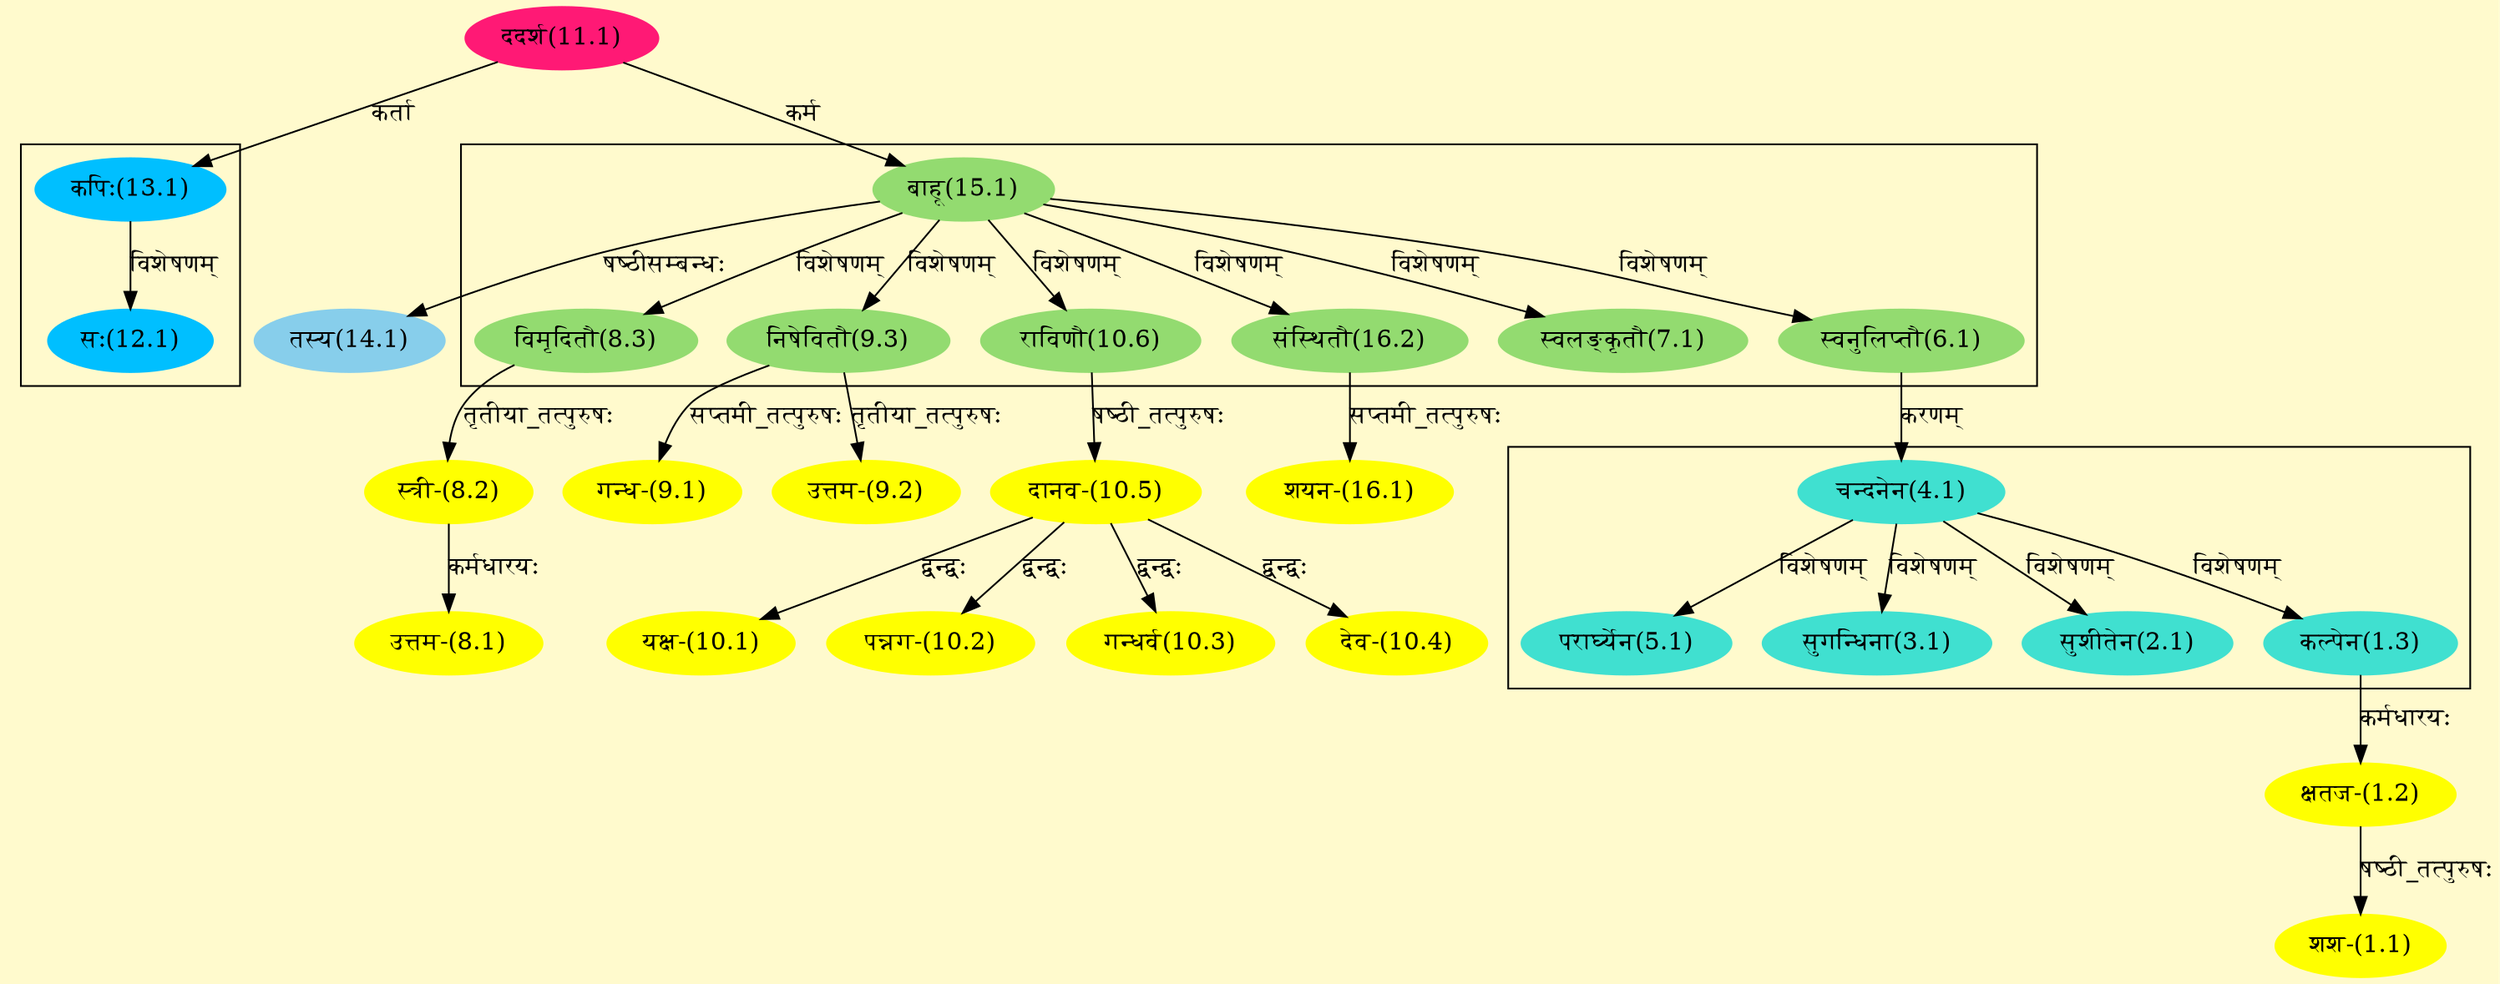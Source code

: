digraph G{
rankdir=BT;
 compound=true;
 bgcolor="lemonchiffon1";

subgraph cluster_1{
Node1_3 [style=filled, color="#40E0D0" label = "कल्पेन(1.3)"]
Node4_1 [style=filled, color="#40E0D0" label = "चन्दनेन(4.1)"]
Node2_1 [style=filled, color="#40E0D0" label = "सुशीतेन(2.1)"]
Node3_1 [style=filled, color="#40E0D0" label = "सुगन्धिना(3.1)"]
Node5_1 [style=filled, color="#40E0D0" label = "परार्घ्येन(5.1)"]

}

subgraph cluster_2{
Node6_1 [style=filled, color="#93DB70" label = "स्वनुलिप्तौ(6.1)"]
Node15_1 [style=filled, color="#93DB70" label = "बाहू(15.1)"]
Node7_1 [style=filled, color="#93DB70" label = "स्वलङ्कृतौ(7.1)"]
Node8_3 [style=filled, color="#93DB70" label = "विमृदितौ(8.3)"]
Node9_3 [style=filled, color="#93DB70" label = "निषेवितौ(9.3)"]
Node10_6 [style=filled, color="#93DB70" label = "राविणौ(10.6)"]
Node16_2 [style=filled, color="#93DB70" label = "संस्थितौ(16.2)"]

}

subgraph cluster_3{
Node12_1 [style=filled, color="#00BFFF" label = "सः(12.1)"]
Node13_1 [style=filled, color="#00BFFF" label = "कपिः(13.1)"]

}
Node1_1 [style=filled, color="#FFFF00" label = "शश-(1.1)"]
Node1_2 [style=filled, color="#FFFF00" label = "क्षतज-(1.2)"]
Node1_3 [style=filled, color="#40E0D0" label = "कल्पेन(1.3)"]
Node4_1 [style=filled, color="#40E0D0" label = "चन्दनेन(4.1)"]
Node6_1 [style=filled, color="#93DB70" label = "स्वनुलिप्तौ(6.1)"]
Node8_1 [style=filled, color="#FFFF00" label = "उत्तम-(8.1)"]
Node8_2 [style=filled, color="#FFFF00" label = "स्त्री-(8.2)"]
Node8_3 [style=filled, color="#93DB70" label = "विमृदितौ(8.3)"]
Node9_1 [style=filled, color="#FFFF00" label = "गन्ध-(9.1)"]
Node9_3 [style=filled, color="#93DB70" label = "निषेवितौ(9.3)"]
Node9_2 [style=filled, color="#FFFF00" label = "उत्तम-(9.2)"]
Node10_1 [style=filled, color="#FFFF00" label = "यक्ष-(10.1)"]
Node10_5 [style=filled, color="#FFFF00" label = "दानव-(10.5)"]
Node10_2 [style=filled, color="#FFFF00" label = "पन्नग-(10.2)"]
Node10_3 [style=filled, color="#FFFF00" label = "गन्धर्व(10.3)"]
Node10_4 [style=filled, color="#FFFF00" label = "देव-(10.4)"]
Node10_6 [style=filled, color="#93DB70" label = "राविणौ(10.6)"]
Node11_1 [style=filled, color="#FF1975" label = "ददर्श(11.1)"]
Node [style=filled, color="" label = "()"]
Node13_1 [style=filled, color="#00BFFF" label = "कपिः(13.1)"]
Node14_1 [style=filled, color="#87CEEB" label = "तस्य(14.1)"]
Node15_1 [style=filled, color="#93DB70" label = "बाहू(15.1)"]
Node16_1 [style=filled, color="#FFFF00" label = "शयन-(16.1)"]
Node16_2 [style=filled, color="#93DB70" label = "संस्थितौ(16.2)"]
/* Start of Relations section */

Node1_1 -> Node1_2 [  label="षष्ठी_तत्पुरुषः"  dir="back" ]
Node1_2 -> Node1_3 [  label="कर्मधारयः"  dir="back" ]
Node1_3 -> Node4_1 [  label="विशेषणम्"  dir="back" ]
Node2_1 -> Node4_1 [  label="विशेषणम्"  dir="back" ]
Node3_1 -> Node4_1 [  label="विशेषणम्"  dir="back" ]
Node4_1 -> Node6_1 [  label="करणम्"  dir="back" ]
Node5_1 -> Node4_1 [  label="विशेषणम्"  dir="back" ]
Node6_1 -> Node15_1 [  label="विशेषणम्"  dir="back" ]
Node7_1 -> Node15_1 [  label="विशेषणम्"  dir="back" ]
Node8_1 -> Node8_2 [  label="कर्मधारयः"  dir="back" ]
Node8_2 -> Node8_3 [  label="तृतीया_तत्पुरुषः"  dir="back" ]
Node8_3 -> Node15_1 [  label="विशेषणम्"  dir="back" ]
Node9_1 -> Node9_3 [  label="सप्तमी_तत्पुरुषः"  dir="back" ]
Node9_2 -> Node9_3 [  label="तृतीया_तत्पुरुषः"  dir="back" ]
Node9_3 -> Node15_1 [  label="विशेषणम्"  dir="back" ]
Node10_1 -> Node10_5 [  label="द्वन्द्वः"  dir="back" ]
Node10_2 -> Node10_5 [  label="द्वन्द्वः"  dir="back" ]
Node10_3 -> Node10_5 [  label="द्वन्द्वः"  dir="back" ]
Node10_4 -> Node10_5 [  label="द्वन्द्वः"  dir="back" ]
Node10_5 -> Node10_6 [  label="षष्ठी_तत्पुरुषः"  dir="back" ]
Node10_6 -> Node15_1 [  label="विशेषणम्"  dir="back" ]
Node12_1 -> Node13_1 [  label="विशेषणम्"  dir="back" ]
Node13_1 -> Node11_1 [  label="कर्ता"  dir="back" ]
Node14_1 -> Node15_1 [  label="षष्ठीसम्बन्धः"  dir="back" ]
Node15_1 -> Node11_1 [  label="कर्म"  dir="back" ]
Node16_1 -> Node16_2 [  label="सप्तमी_तत्पुरुषः"  dir="back" ]
Node16_2 -> Node15_1 [  label="विशेषणम्"  dir="back" ]
}

